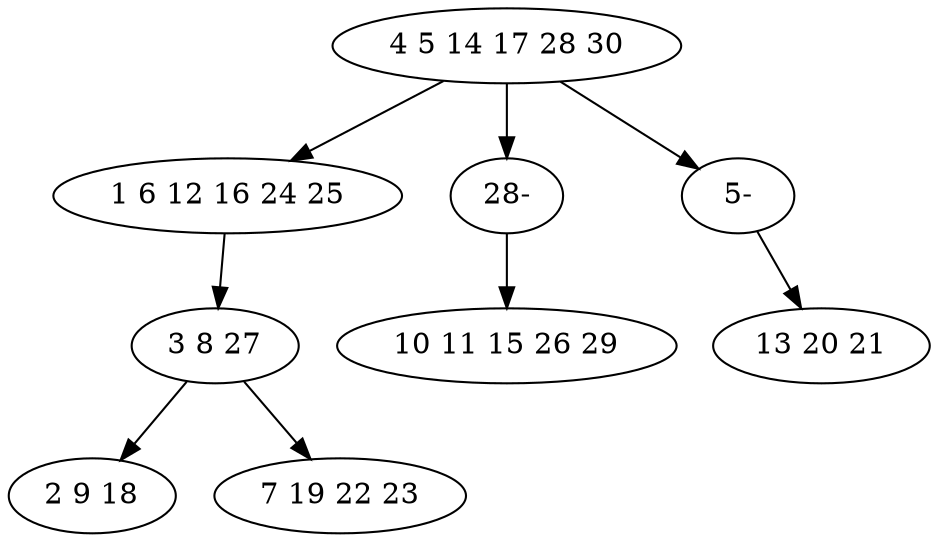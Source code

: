 digraph true_tree {
	"0" -> "1"
	"1" -> "2"
	"2" -> "3"
	"0" -> "7"
	"0" -> "8"
	"2" -> "6"
	"7" -> "4"
	"8" -> "5"
	"0" [label="4 5 14 17 28 30"];
	"1" [label="1 6 12 16 24 25"];
	"2" [label="3 8 27"];
	"3" [label="2 9 18"];
	"4" [label="10 11 15 26 29"];
	"5" [label="13 20 21"];
	"6" [label="7 19 22 23"];
	"7" [label="28-"];
	"8" [label="5-"];
}
